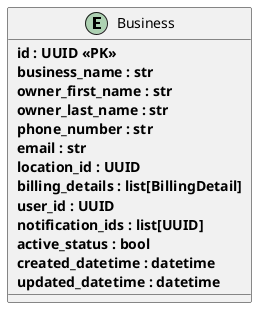 @startuml

entity Business {
  ** id : UUID <<PK>> **
  ** business_name : str **
  ** owner_first_name : str **
  ** owner_last_name : str **
  ** phone_number : str **
  ** email : str **
  ** location_id : UUID **
  ** billing_details : list[BillingDetail] **
  ** user_id : UUID **
  ** notification_ids : list[UUID] **
  ** active_status : bool **
  ** created_datetime : datetime **
  ** updated_datetime : datetime **
}

@enduml
